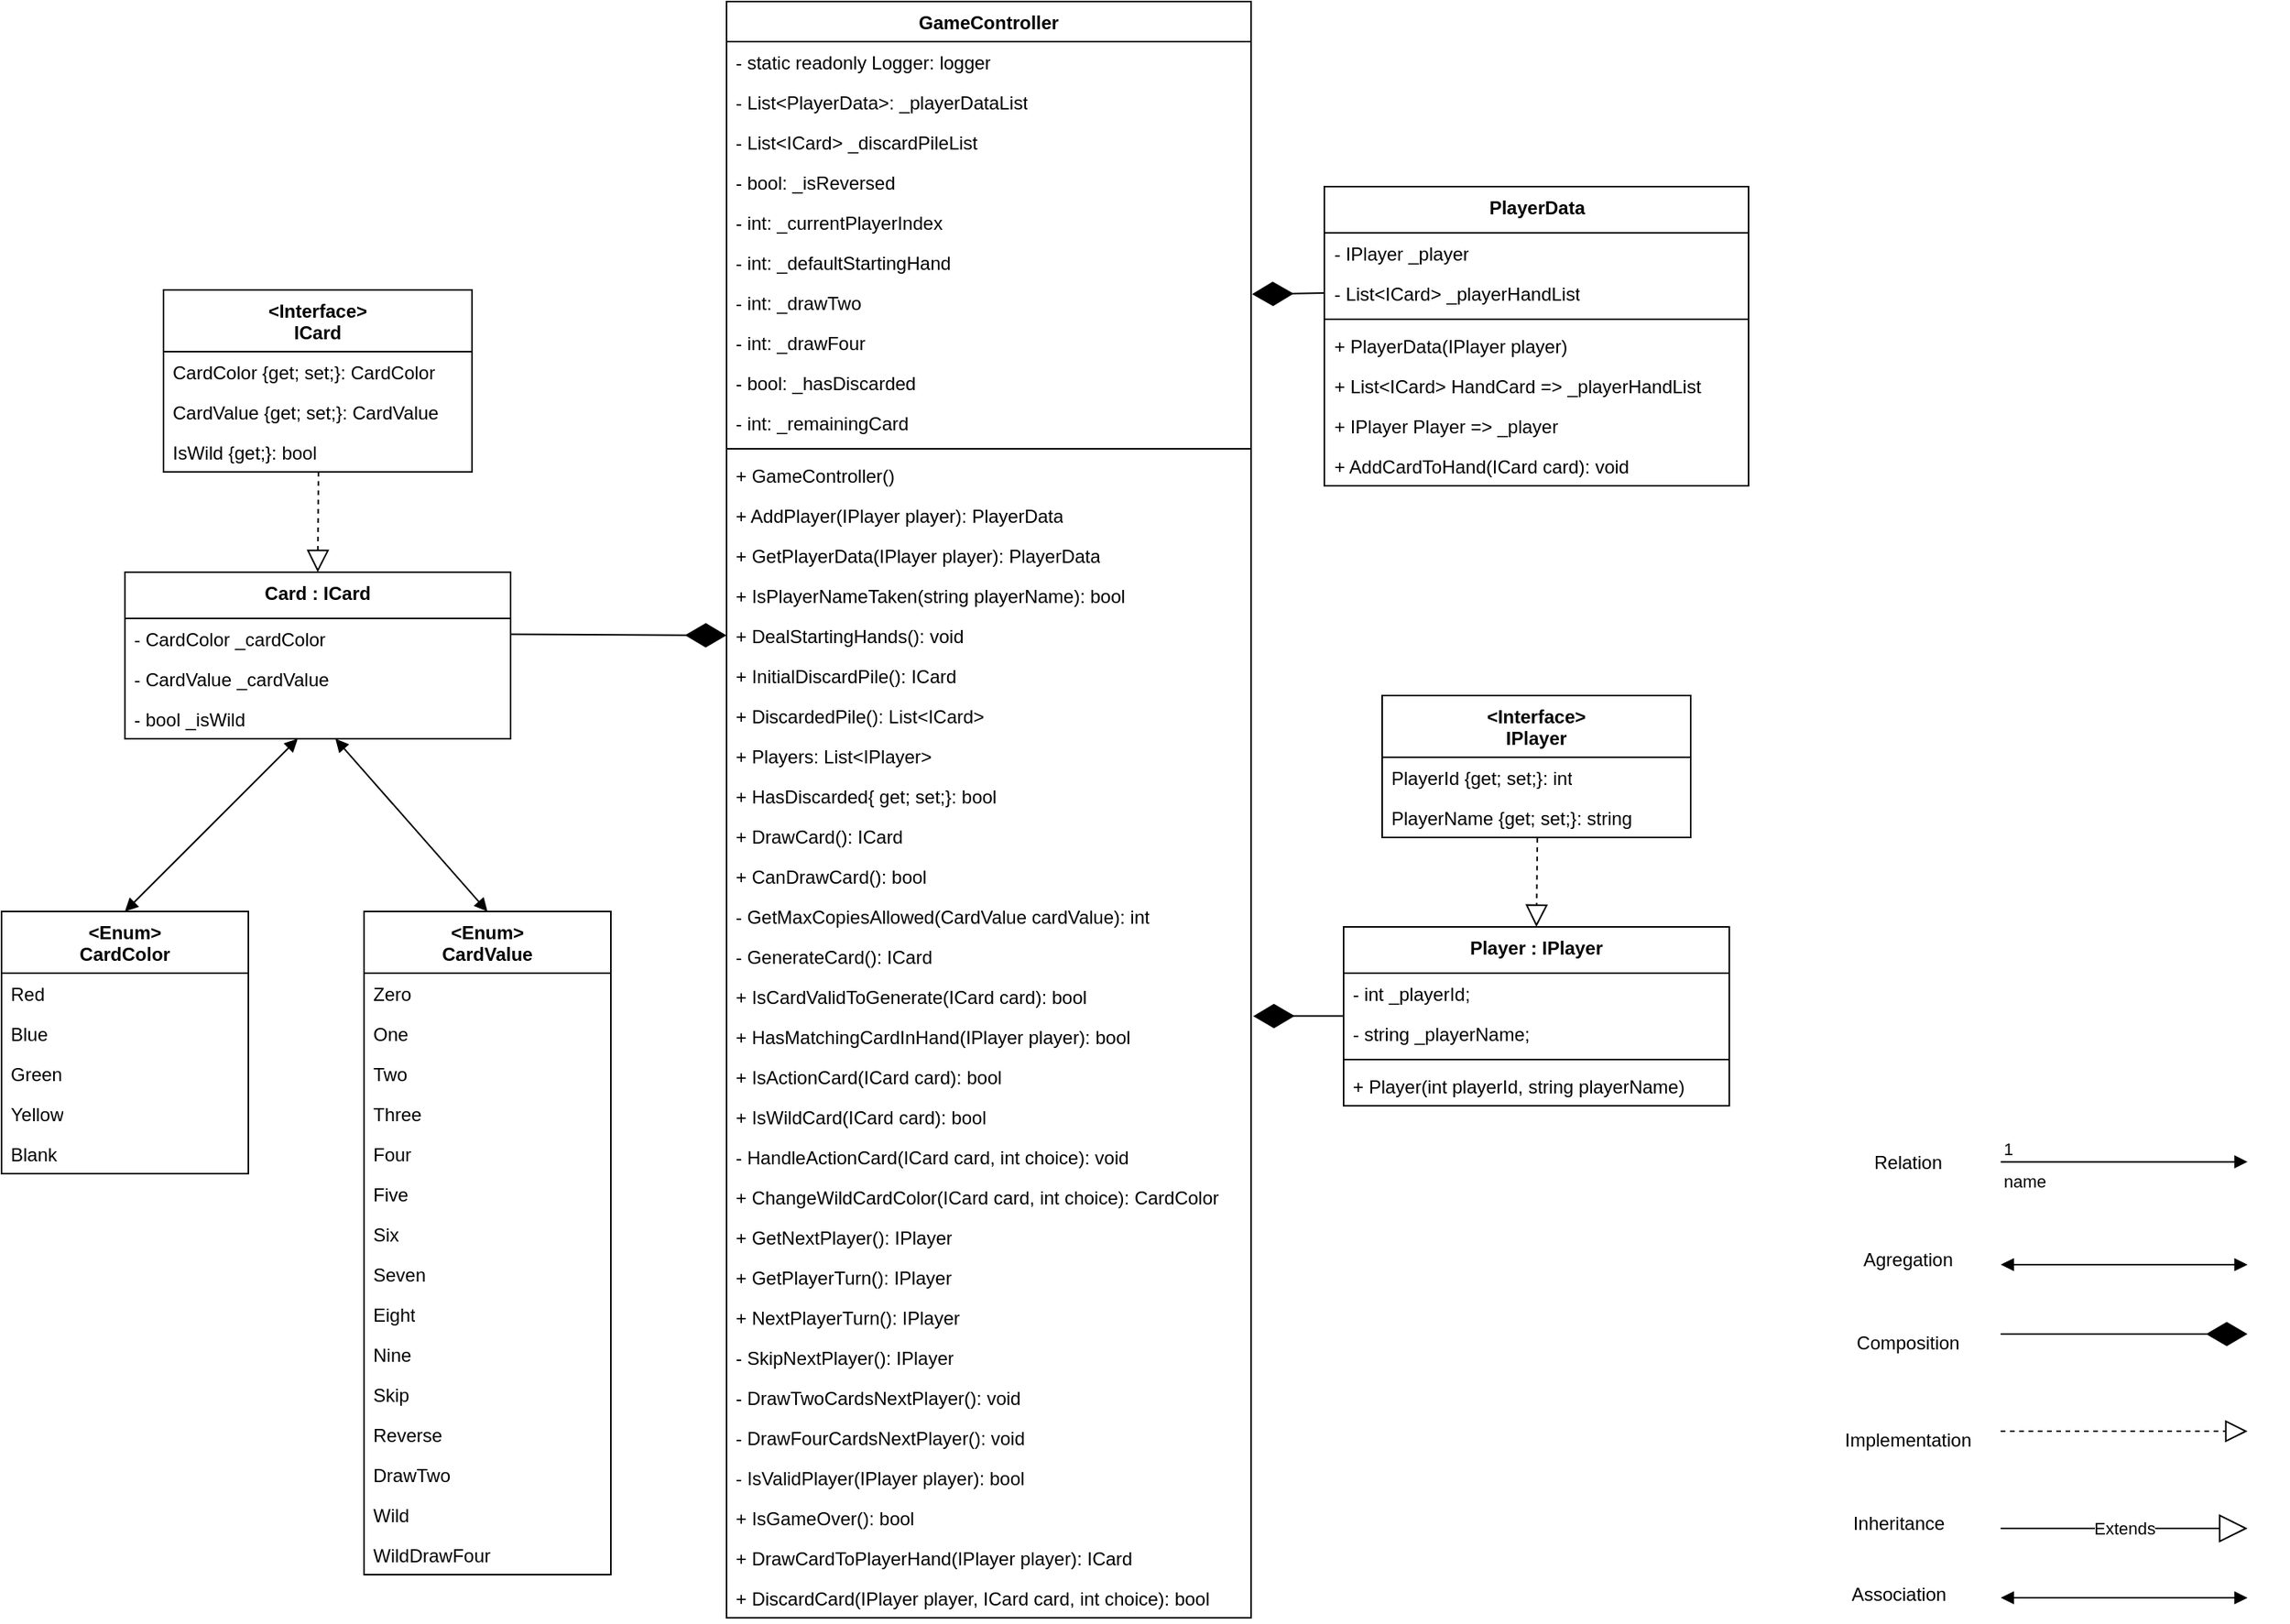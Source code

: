 <mxfile version="21.7.4" type="github">
  <diagram name="Page-1" id="U7vOPaIjwy40_dqQ5CMy">
    <mxGraphModel dx="1877" dy="922" grid="1" gridSize="10" guides="1" tooltips="1" connect="1" arrows="1" fold="1" page="1" pageScale="1" pageWidth="1654" pageHeight="1169" math="0" shadow="0">
      <root>
        <mxCell id="0" />
        <mxCell id="1" parent="0" />
        <mxCell id="xBmWTqr-cavenFjL_Q4E-1" value="GameController" style="swimlane;fontStyle=1;align=center;verticalAlign=top;childLayout=stackLayout;horizontal=1;startSize=26;horizontalStack=0;resizeParent=1;resizeParentMax=0;resizeLast=0;collapsible=1;marginBottom=0;whiteSpace=wrap;html=1;" parent="1" vertex="1">
          <mxGeometry x="490" y="30" width="340" height="1048" as="geometry" />
        </mxCell>
        <mxCell id="xBmWTqr-cavenFjL_Q4E-2" value="- static readonly Logger: logger" style="text;strokeColor=none;fillColor=none;align=left;verticalAlign=top;spacingLeft=4;spacingRight=4;overflow=hidden;rotatable=0;points=[[0,0.5],[1,0.5]];portConstraint=eastwest;whiteSpace=wrap;html=1;" parent="xBmWTqr-cavenFjL_Q4E-1" vertex="1">
          <mxGeometry y="26" width="340" height="26" as="geometry" />
        </mxCell>
        <mxCell id="xBmWTqr-cavenFjL_Q4E-36" value="-&amp;nbsp;List&amp;lt;PlayerData&amp;gt;: _playerDataList" style="text;strokeColor=none;fillColor=none;align=left;verticalAlign=top;spacingLeft=4;spacingRight=4;overflow=hidden;rotatable=0;points=[[0,0.5],[1,0.5]];portConstraint=eastwest;whiteSpace=wrap;html=1;" parent="xBmWTqr-cavenFjL_Q4E-1" vertex="1">
          <mxGeometry y="52" width="340" height="26" as="geometry" />
        </mxCell>
        <mxCell id="xBmWTqr-cavenFjL_Q4E-34" value="-&amp;nbsp;List&amp;lt;ICard&amp;gt; _discardPileList" style="text;strokeColor=none;fillColor=none;align=left;verticalAlign=top;spacingLeft=4;spacingRight=4;overflow=hidden;rotatable=0;points=[[0,0.5],[1,0.5]];portConstraint=eastwest;whiteSpace=wrap;html=1;" parent="xBmWTqr-cavenFjL_Q4E-1" vertex="1">
          <mxGeometry y="78" width="340" height="26" as="geometry" />
        </mxCell>
        <mxCell id="xBmWTqr-cavenFjL_Q4E-37" value="-&amp;nbsp;bool: _isReversed" style="text;strokeColor=none;fillColor=none;align=left;verticalAlign=top;spacingLeft=4;spacingRight=4;overflow=hidden;rotatable=0;points=[[0,0.5],[1,0.5]];portConstraint=eastwest;whiteSpace=wrap;html=1;" parent="xBmWTqr-cavenFjL_Q4E-1" vertex="1">
          <mxGeometry y="104" width="340" height="26" as="geometry" />
        </mxCell>
        <mxCell id="xBmWTqr-cavenFjL_Q4E-39" value="-&amp;nbsp;int: _currentPlayerIndex" style="text;strokeColor=none;fillColor=none;align=left;verticalAlign=top;spacingLeft=4;spacingRight=4;overflow=hidden;rotatable=0;points=[[0,0.5],[1,0.5]];portConstraint=eastwest;whiteSpace=wrap;html=1;" parent="xBmWTqr-cavenFjL_Q4E-1" vertex="1">
          <mxGeometry y="130" width="340" height="26" as="geometry" />
        </mxCell>
        <mxCell id="xBmWTqr-cavenFjL_Q4E-40" value="-&amp;nbsp;int: _defaultStartingHand" style="text;strokeColor=none;fillColor=none;align=left;verticalAlign=top;spacingLeft=4;spacingRight=4;overflow=hidden;rotatable=0;points=[[0,0.5],[1,0.5]];portConstraint=eastwest;whiteSpace=wrap;html=1;" parent="xBmWTqr-cavenFjL_Q4E-1" vertex="1">
          <mxGeometry y="156" width="340" height="26" as="geometry" />
        </mxCell>
        <mxCell id="xBmWTqr-cavenFjL_Q4E-43" value="-&amp;nbsp;int: _drawTwo" style="text;strokeColor=none;fillColor=none;align=left;verticalAlign=top;spacingLeft=4;spacingRight=4;overflow=hidden;rotatable=0;points=[[0,0.5],[1,0.5]];portConstraint=eastwest;whiteSpace=wrap;html=1;" parent="xBmWTqr-cavenFjL_Q4E-1" vertex="1">
          <mxGeometry y="182" width="340" height="26" as="geometry" />
        </mxCell>
        <mxCell id="xBmWTqr-cavenFjL_Q4E-42" value="-&amp;nbsp;int: _drawFour" style="text;strokeColor=none;fillColor=none;align=left;verticalAlign=top;spacingLeft=4;spacingRight=4;overflow=hidden;rotatable=0;points=[[0,0.5],[1,0.5]];portConstraint=eastwest;whiteSpace=wrap;html=1;" parent="xBmWTqr-cavenFjL_Q4E-1" vertex="1">
          <mxGeometry y="208" width="340" height="26" as="geometry" />
        </mxCell>
        <mxCell id="xBmWTqr-cavenFjL_Q4E-41" value="-&amp;nbsp;bool: _hasDiscarded" style="text;strokeColor=none;fillColor=none;align=left;verticalAlign=top;spacingLeft=4;spacingRight=4;overflow=hidden;rotatable=0;points=[[0,0.5],[1,0.5]];portConstraint=eastwest;whiteSpace=wrap;html=1;" parent="xBmWTqr-cavenFjL_Q4E-1" vertex="1">
          <mxGeometry y="234" width="340" height="26" as="geometry" />
        </mxCell>
        <mxCell id="xBmWTqr-cavenFjL_Q4E-38" value="-&amp;nbsp;int: _remainingCard" style="text;strokeColor=none;fillColor=none;align=left;verticalAlign=top;spacingLeft=4;spacingRight=4;overflow=hidden;rotatable=0;points=[[0,0.5],[1,0.5]];portConstraint=eastwest;whiteSpace=wrap;html=1;" parent="xBmWTqr-cavenFjL_Q4E-1" vertex="1">
          <mxGeometry y="260" width="340" height="26" as="geometry" />
        </mxCell>
        <mxCell id="xBmWTqr-cavenFjL_Q4E-3" value="" style="line;strokeWidth=1;fillColor=none;align=left;verticalAlign=middle;spacingTop=-1;spacingLeft=3;spacingRight=3;rotatable=0;labelPosition=right;points=[];portConstraint=eastwest;strokeColor=inherit;" parent="xBmWTqr-cavenFjL_Q4E-1" vertex="1">
          <mxGeometry y="286" width="340" height="8" as="geometry" />
        </mxCell>
        <mxCell id="xBmWTqr-cavenFjL_Q4E-4" value="+&amp;nbsp;GameController()" style="text;strokeColor=none;fillColor=none;align=left;verticalAlign=top;spacingLeft=4;spacingRight=4;overflow=hidden;rotatable=0;points=[[0,0.5],[1,0.5]];portConstraint=eastwest;whiteSpace=wrap;html=1;" parent="xBmWTqr-cavenFjL_Q4E-1" vertex="1">
          <mxGeometry y="294" width="340" height="26" as="geometry" />
        </mxCell>
        <mxCell id="xBmWTqr-cavenFjL_Q4E-5" value="+ AddPlayer(IPlayer player): PlayerData" style="text;strokeColor=none;fillColor=none;align=left;verticalAlign=top;spacingLeft=4;spacingRight=4;overflow=hidden;rotatable=0;points=[[0,0.5],[1,0.5]];portConstraint=eastwest;whiteSpace=wrap;html=1;" parent="xBmWTqr-cavenFjL_Q4E-1" vertex="1">
          <mxGeometry y="320" width="340" height="26" as="geometry" />
        </mxCell>
        <mxCell id="xBmWTqr-cavenFjL_Q4E-7" value="+ GetPlayerData(IPlayer player): PlayerData" style="text;strokeColor=none;fillColor=none;align=left;verticalAlign=top;spacingLeft=4;spacingRight=4;overflow=hidden;rotatable=0;points=[[0,0.5],[1,0.5]];portConstraint=eastwest;whiteSpace=wrap;html=1;" parent="xBmWTqr-cavenFjL_Q4E-1" vertex="1">
          <mxGeometry y="346" width="340" height="26" as="geometry" />
        </mxCell>
        <mxCell id="xBmWTqr-cavenFjL_Q4E-6" value="+ IsPlayerNameTaken(string playerName): bool" style="text;strokeColor=none;fillColor=none;align=left;verticalAlign=top;spacingLeft=4;spacingRight=4;overflow=hidden;rotatable=0;points=[[0,0.5],[1,0.5]];portConstraint=eastwest;whiteSpace=wrap;html=1;" parent="xBmWTqr-cavenFjL_Q4E-1" vertex="1">
          <mxGeometry y="372" width="340" height="26" as="geometry" />
        </mxCell>
        <mxCell id="xBmWTqr-cavenFjL_Q4E-9" value="+ DealStartingHands(): void" style="text;strokeColor=none;fillColor=none;align=left;verticalAlign=top;spacingLeft=4;spacingRight=4;overflow=hidden;rotatable=0;points=[[0,0.5],[1,0.5]];portConstraint=eastwest;whiteSpace=wrap;html=1;" parent="xBmWTqr-cavenFjL_Q4E-1" vertex="1">
          <mxGeometry y="398" width="340" height="26" as="geometry" />
        </mxCell>
        <mxCell id="xBmWTqr-cavenFjL_Q4E-8" value="+ InitialDiscardPile(): ICard" style="text;strokeColor=none;fillColor=none;align=left;verticalAlign=top;spacingLeft=4;spacingRight=4;overflow=hidden;rotatable=0;points=[[0,0.5],[1,0.5]];portConstraint=eastwest;whiteSpace=wrap;html=1;" parent="xBmWTqr-cavenFjL_Q4E-1" vertex="1">
          <mxGeometry y="424" width="340" height="26" as="geometry" />
        </mxCell>
        <mxCell id="xBmWTqr-cavenFjL_Q4E-10" value="+ DiscardedPile(): List&amp;lt;ICard&amp;gt;" style="text;strokeColor=none;fillColor=none;align=left;verticalAlign=top;spacingLeft=4;spacingRight=4;overflow=hidden;rotatable=0;points=[[0,0.5],[1,0.5]];portConstraint=eastwest;whiteSpace=wrap;html=1;" parent="xBmWTqr-cavenFjL_Q4E-1" vertex="1">
          <mxGeometry y="450" width="340" height="26" as="geometry" />
        </mxCell>
        <mxCell id="xBmWTqr-cavenFjL_Q4E-11" value="+ Players: List&amp;lt;IPlayer&amp;gt;" style="text;strokeColor=none;fillColor=none;align=left;verticalAlign=top;spacingLeft=4;spacingRight=4;overflow=hidden;rotatable=0;points=[[0,0.5],[1,0.5]];portConstraint=eastwest;whiteSpace=wrap;html=1;" parent="xBmWTqr-cavenFjL_Q4E-1" vertex="1">
          <mxGeometry y="476" width="340" height="26" as="geometry" />
        </mxCell>
        <mxCell id="xBmWTqr-cavenFjL_Q4E-13" value="+ HasDiscarded{ get; set;}: bool" style="text;strokeColor=none;fillColor=none;align=left;verticalAlign=top;spacingLeft=4;spacingRight=4;overflow=hidden;rotatable=0;points=[[0,0.5],[1,0.5]];portConstraint=eastwest;whiteSpace=wrap;html=1;" parent="xBmWTqr-cavenFjL_Q4E-1" vertex="1">
          <mxGeometry y="502" width="340" height="26" as="geometry" />
        </mxCell>
        <mxCell id="xBmWTqr-cavenFjL_Q4E-12" value="+ DrawCard(): ICard" style="text;strokeColor=none;fillColor=none;align=left;verticalAlign=top;spacingLeft=4;spacingRight=4;overflow=hidden;rotatable=0;points=[[0,0.5],[1,0.5]];portConstraint=eastwest;whiteSpace=wrap;html=1;" parent="xBmWTqr-cavenFjL_Q4E-1" vertex="1">
          <mxGeometry y="528" width="340" height="26" as="geometry" />
        </mxCell>
        <mxCell id="xBmWTqr-cavenFjL_Q4E-14" value="+ CanDrawCard(): bool" style="text;strokeColor=none;fillColor=none;align=left;verticalAlign=top;spacingLeft=4;spacingRight=4;overflow=hidden;rotatable=0;points=[[0,0.5],[1,0.5]];portConstraint=eastwest;whiteSpace=wrap;html=1;" parent="xBmWTqr-cavenFjL_Q4E-1" vertex="1">
          <mxGeometry y="554" width="340" height="26" as="geometry" />
        </mxCell>
        <mxCell id="xBmWTqr-cavenFjL_Q4E-16" value="- GetMaxCopiesAllowed(CardValue cardValue): int" style="text;strokeColor=none;fillColor=none;align=left;verticalAlign=top;spacingLeft=4;spacingRight=4;overflow=hidden;rotatable=0;points=[[0,0.5],[1,0.5]];portConstraint=eastwest;whiteSpace=wrap;html=1;" parent="xBmWTqr-cavenFjL_Q4E-1" vertex="1">
          <mxGeometry y="580" width="340" height="26" as="geometry" />
        </mxCell>
        <mxCell id="xBmWTqr-cavenFjL_Q4E-18" value="- GenerateCard(): ICard" style="text;strokeColor=none;fillColor=none;align=left;verticalAlign=top;spacingLeft=4;spacingRight=4;overflow=hidden;rotatable=0;points=[[0,0.5],[1,0.5]];portConstraint=eastwest;whiteSpace=wrap;html=1;" parent="xBmWTqr-cavenFjL_Q4E-1" vertex="1">
          <mxGeometry y="606" width="340" height="26" as="geometry" />
        </mxCell>
        <mxCell id="xBmWTqr-cavenFjL_Q4E-17" value="+ IsCardValidToGenerate(ICard card): bool" style="text;strokeColor=none;fillColor=none;align=left;verticalAlign=top;spacingLeft=4;spacingRight=4;overflow=hidden;rotatable=0;points=[[0,0.5],[1,0.5]];portConstraint=eastwest;whiteSpace=wrap;html=1;" parent="xBmWTqr-cavenFjL_Q4E-1" vertex="1">
          <mxGeometry y="632" width="340" height="26" as="geometry" />
        </mxCell>
        <mxCell id="xBmWTqr-cavenFjL_Q4E-19" value="+ HasMatchingCardInHand(IPlayer player): bool" style="text;strokeColor=none;fillColor=none;align=left;verticalAlign=top;spacingLeft=4;spacingRight=4;overflow=hidden;rotatable=0;points=[[0,0.5],[1,0.5]];portConstraint=eastwest;whiteSpace=wrap;html=1;" parent="xBmWTqr-cavenFjL_Q4E-1" vertex="1">
          <mxGeometry y="658" width="340" height="26" as="geometry" />
        </mxCell>
        <mxCell id="xBmWTqr-cavenFjL_Q4E-20" value="+ IsActionCard(ICard card): bool" style="text;strokeColor=none;fillColor=none;align=left;verticalAlign=top;spacingLeft=4;spacingRight=4;overflow=hidden;rotatable=0;points=[[0,0.5],[1,0.5]];portConstraint=eastwest;whiteSpace=wrap;html=1;" parent="xBmWTqr-cavenFjL_Q4E-1" vertex="1">
          <mxGeometry y="684" width="340" height="26" as="geometry" />
        </mxCell>
        <mxCell id="xBmWTqr-cavenFjL_Q4E-21" value="+ IsWildCard(ICard card): bool" style="text;strokeColor=none;fillColor=none;align=left;verticalAlign=top;spacingLeft=4;spacingRight=4;overflow=hidden;rotatable=0;points=[[0,0.5],[1,0.5]];portConstraint=eastwest;whiteSpace=wrap;html=1;" parent="xBmWTqr-cavenFjL_Q4E-1" vertex="1">
          <mxGeometry y="710" width="340" height="26" as="geometry" />
        </mxCell>
        <mxCell id="xBmWTqr-cavenFjL_Q4E-22" value="- HandleActionCard(ICard card, int choice): void" style="text;strokeColor=none;fillColor=none;align=left;verticalAlign=top;spacingLeft=4;spacingRight=4;overflow=hidden;rotatable=0;points=[[0,0.5],[1,0.5]];portConstraint=eastwest;whiteSpace=wrap;html=1;" parent="xBmWTqr-cavenFjL_Q4E-1" vertex="1">
          <mxGeometry y="736" width="340" height="26" as="geometry" />
        </mxCell>
        <mxCell id="xBmWTqr-cavenFjL_Q4E-24" value="+ ChangeWildCardColor(ICard card, int choice): CardColor" style="text;strokeColor=none;fillColor=none;align=left;verticalAlign=top;spacingLeft=4;spacingRight=4;overflow=hidden;rotatable=0;points=[[0,0.5],[1,0.5]];portConstraint=eastwest;whiteSpace=wrap;html=1;" parent="xBmWTqr-cavenFjL_Q4E-1" vertex="1">
          <mxGeometry y="762" width="340" height="26" as="geometry" />
        </mxCell>
        <mxCell id="xBmWTqr-cavenFjL_Q4E-25" value="+ GetNextPlayer(): IPlayer" style="text;strokeColor=none;fillColor=none;align=left;verticalAlign=top;spacingLeft=4;spacingRight=4;overflow=hidden;rotatable=0;points=[[0,0.5],[1,0.5]];portConstraint=eastwest;whiteSpace=wrap;html=1;" parent="xBmWTqr-cavenFjL_Q4E-1" vertex="1">
          <mxGeometry y="788" width="340" height="26" as="geometry" />
        </mxCell>
        <mxCell id="xBmWTqr-cavenFjL_Q4E-23" value="+ GetPlayerTurn(): IPlayer" style="text;strokeColor=none;fillColor=none;align=left;verticalAlign=top;spacingLeft=4;spacingRight=4;overflow=hidden;rotatable=0;points=[[0,0.5],[1,0.5]];portConstraint=eastwest;whiteSpace=wrap;html=1;" parent="xBmWTqr-cavenFjL_Q4E-1" vertex="1">
          <mxGeometry y="814" width="340" height="26" as="geometry" />
        </mxCell>
        <mxCell id="xBmWTqr-cavenFjL_Q4E-26" value="+ NextPlayerTurn(): IPlayer" style="text;strokeColor=none;fillColor=none;align=left;verticalAlign=top;spacingLeft=4;spacingRight=4;overflow=hidden;rotatable=0;points=[[0,0.5],[1,0.5]];portConstraint=eastwest;whiteSpace=wrap;html=1;" parent="xBmWTqr-cavenFjL_Q4E-1" vertex="1">
          <mxGeometry y="840" width="340" height="26" as="geometry" />
        </mxCell>
        <mxCell id="xBmWTqr-cavenFjL_Q4E-27" value="- SkipNextPlayer(): IPlayer" style="text;strokeColor=none;fillColor=none;align=left;verticalAlign=top;spacingLeft=4;spacingRight=4;overflow=hidden;rotatable=0;points=[[0,0.5],[1,0.5]];portConstraint=eastwest;whiteSpace=wrap;html=1;" parent="xBmWTqr-cavenFjL_Q4E-1" vertex="1">
          <mxGeometry y="866" width="340" height="26" as="geometry" />
        </mxCell>
        <mxCell id="xBmWTqr-cavenFjL_Q4E-28" value="-&amp;nbsp;DrawTwoCardsNextPlayer(): void" style="text;strokeColor=none;fillColor=none;align=left;verticalAlign=top;spacingLeft=4;spacingRight=4;overflow=hidden;rotatable=0;points=[[0,0.5],[1,0.5]];portConstraint=eastwest;whiteSpace=wrap;html=1;" parent="xBmWTqr-cavenFjL_Q4E-1" vertex="1">
          <mxGeometry y="892" width="340" height="26" as="geometry" />
        </mxCell>
        <mxCell id="xBmWTqr-cavenFjL_Q4E-29" value="-&amp;nbsp;DrawFourCardsNextPlayer(): void" style="text;strokeColor=none;fillColor=none;align=left;verticalAlign=top;spacingLeft=4;spacingRight=4;overflow=hidden;rotatable=0;points=[[0,0.5],[1,0.5]];portConstraint=eastwest;whiteSpace=wrap;html=1;" parent="xBmWTqr-cavenFjL_Q4E-1" vertex="1">
          <mxGeometry y="918" width="340" height="26" as="geometry" />
        </mxCell>
        <mxCell id="xBmWTqr-cavenFjL_Q4E-31" value="-&amp;nbsp;IsValidPlayer(IPlayer player): bool" style="text;strokeColor=none;fillColor=none;align=left;verticalAlign=top;spacingLeft=4;spacingRight=4;overflow=hidden;rotatable=0;points=[[0,0.5],[1,0.5]];portConstraint=eastwest;whiteSpace=wrap;html=1;" parent="xBmWTqr-cavenFjL_Q4E-1" vertex="1">
          <mxGeometry y="944" width="340" height="26" as="geometry" />
        </mxCell>
        <mxCell id="xBmWTqr-cavenFjL_Q4E-32" value="+&amp;nbsp;IsGameOver(): bool" style="text;strokeColor=none;fillColor=none;align=left;verticalAlign=top;spacingLeft=4;spacingRight=4;overflow=hidden;rotatable=0;points=[[0,0.5],[1,0.5]];portConstraint=eastwest;whiteSpace=wrap;html=1;" parent="xBmWTqr-cavenFjL_Q4E-1" vertex="1">
          <mxGeometry y="970" width="340" height="26" as="geometry" />
        </mxCell>
        <mxCell id="xBmWTqr-cavenFjL_Q4E-33" value="+&amp;nbsp;DrawCardToPlayerHand(IPlayer player): ICard" style="text;strokeColor=none;fillColor=none;align=left;verticalAlign=top;spacingLeft=4;spacingRight=4;overflow=hidden;rotatable=0;points=[[0,0.5],[1,0.5]];portConstraint=eastwest;whiteSpace=wrap;html=1;" parent="xBmWTqr-cavenFjL_Q4E-1" vertex="1">
          <mxGeometry y="996" width="340" height="26" as="geometry" />
        </mxCell>
        <mxCell id="xBmWTqr-cavenFjL_Q4E-30" value="+&amp;nbsp;DiscardCard(IPlayer player, ICard card, int choice): bool" style="text;strokeColor=none;fillColor=none;align=left;verticalAlign=top;spacingLeft=4;spacingRight=4;overflow=hidden;rotatable=0;points=[[0,0.5],[1,0.5]];portConstraint=eastwest;whiteSpace=wrap;html=1;" parent="xBmWTqr-cavenFjL_Q4E-1" vertex="1">
          <mxGeometry y="1022" width="340" height="26" as="geometry" />
        </mxCell>
        <mxCell id="xBmWTqr-cavenFjL_Q4E-44" value="&amp;lt;Enum&amp;gt;&lt;br&gt;CardColor" style="swimlane;fontStyle=1;align=center;verticalAlign=top;childLayout=stackLayout;horizontal=1;startSize=40;horizontalStack=0;resizeParent=1;resizeParentMax=0;resizeLast=0;collapsible=1;marginBottom=0;whiteSpace=wrap;html=1;" parent="1" vertex="1">
          <mxGeometry x="20" y="620" width="160" height="170" as="geometry" />
        </mxCell>
        <mxCell id="xBmWTqr-cavenFjL_Q4E-45" value="Red" style="text;strokeColor=none;fillColor=none;align=left;verticalAlign=top;spacingLeft=4;spacingRight=4;overflow=hidden;rotatable=0;points=[[0,0.5],[1,0.5]];portConstraint=eastwest;whiteSpace=wrap;html=1;" parent="xBmWTqr-cavenFjL_Q4E-44" vertex="1">
          <mxGeometry y="40" width="160" height="26" as="geometry" />
        </mxCell>
        <mxCell id="xBmWTqr-cavenFjL_Q4E-52" value="Blue" style="text;strokeColor=none;fillColor=none;align=left;verticalAlign=top;spacingLeft=4;spacingRight=4;overflow=hidden;rotatable=0;points=[[0,0.5],[1,0.5]];portConstraint=eastwest;whiteSpace=wrap;html=1;" parent="xBmWTqr-cavenFjL_Q4E-44" vertex="1">
          <mxGeometry y="66" width="160" height="26" as="geometry" />
        </mxCell>
        <mxCell id="xBmWTqr-cavenFjL_Q4E-47" value="Green" style="text;strokeColor=none;fillColor=none;align=left;verticalAlign=top;spacingLeft=4;spacingRight=4;overflow=hidden;rotatable=0;points=[[0,0.5],[1,0.5]];portConstraint=eastwest;whiteSpace=wrap;html=1;" parent="xBmWTqr-cavenFjL_Q4E-44" vertex="1">
          <mxGeometry y="92" width="160" height="26" as="geometry" />
        </mxCell>
        <mxCell id="xBmWTqr-cavenFjL_Q4E-53" value="Yellow" style="text;strokeColor=none;fillColor=none;align=left;verticalAlign=top;spacingLeft=4;spacingRight=4;overflow=hidden;rotatable=0;points=[[0,0.5],[1,0.5]];portConstraint=eastwest;whiteSpace=wrap;html=1;" parent="xBmWTqr-cavenFjL_Q4E-44" vertex="1">
          <mxGeometry y="118" width="160" height="26" as="geometry" />
        </mxCell>
        <mxCell id="xBmWTqr-cavenFjL_Q4E-54" value="Blank" style="text;strokeColor=none;fillColor=none;align=left;verticalAlign=top;spacingLeft=4;spacingRight=4;overflow=hidden;rotatable=0;points=[[0,0.5],[1,0.5]];portConstraint=eastwest;whiteSpace=wrap;html=1;" parent="xBmWTqr-cavenFjL_Q4E-44" vertex="1">
          <mxGeometry y="144" width="160" height="26" as="geometry" />
        </mxCell>
        <mxCell id="xBmWTqr-cavenFjL_Q4E-48" value="&amp;lt;Enum&amp;gt;&lt;br&gt;CardValue" style="swimlane;fontStyle=1;align=center;verticalAlign=top;childLayout=stackLayout;horizontal=1;startSize=40;horizontalStack=0;resizeParent=1;resizeParentMax=0;resizeLast=0;collapsible=1;marginBottom=0;whiteSpace=wrap;html=1;" parent="1" vertex="1">
          <mxGeometry x="255" y="620" width="160" height="430" as="geometry" />
        </mxCell>
        <mxCell id="xBmWTqr-cavenFjL_Q4E-49" value="Zero" style="text;strokeColor=none;fillColor=none;align=left;verticalAlign=top;spacingLeft=4;spacingRight=4;overflow=hidden;rotatable=0;points=[[0,0.5],[1,0.5]];portConstraint=eastwest;whiteSpace=wrap;html=1;" parent="xBmWTqr-cavenFjL_Q4E-48" vertex="1">
          <mxGeometry y="40" width="160" height="26" as="geometry" />
        </mxCell>
        <mxCell id="xBmWTqr-cavenFjL_Q4E-51" value="One" style="text;strokeColor=none;fillColor=none;align=left;verticalAlign=top;spacingLeft=4;spacingRight=4;overflow=hidden;rotatable=0;points=[[0,0.5],[1,0.5]];portConstraint=eastwest;whiteSpace=wrap;html=1;" parent="xBmWTqr-cavenFjL_Q4E-48" vertex="1">
          <mxGeometry y="66" width="160" height="26" as="geometry" />
        </mxCell>
        <mxCell id="xBmWTqr-cavenFjL_Q4E-56" value="Two" style="text;strokeColor=none;fillColor=none;align=left;verticalAlign=top;spacingLeft=4;spacingRight=4;overflow=hidden;rotatable=0;points=[[0,0.5],[1,0.5]];portConstraint=eastwest;whiteSpace=wrap;html=1;" parent="xBmWTqr-cavenFjL_Q4E-48" vertex="1">
          <mxGeometry y="92" width="160" height="26" as="geometry" />
        </mxCell>
        <mxCell id="xBmWTqr-cavenFjL_Q4E-55" value="Three" style="text;strokeColor=none;fillColor=none;align=left;verticalAlign=top;spacingLeft=4;spacingRight=4;overflow=hidden;rotatable=0;points=[[0,0.5],[1,0.5]];portConstraint=eastwest;whiteSpace=wrap;html=1;" parent="xBmWTqr-cavenFjL_Q4E-48" vertex="1">
          <mxGeometry y="118" width="160" height="26" as="geometry" />
        </mxCell>
        <mxCell id="xBmWTqr-cavenFjL_Q4E-58" value="Four" style="text;strokeColor=none;fillColor=none;align=left;verticalAlign=top;spacingLeft=4;spacingRight=4;overflow=hidden;rotatable=0;points=[[0,0.5],[1,0.5]];portConstraint=eastwest;whiteSpace=wrap;html=1;" parent="xBmWTqr-cavenFjL_Q4E-48" vertex="1">
          <mxGeometry y="144" width="160" height="26" as="geometry" />
        </mxCell>
        <mxCell id="xBmWTqr-cavenFjL_Q4E-61" value="Five" style="text;strokeColor=none;fillColor=none;align=left;verticalAlign=top;spacingLeft=4;spacingRight=4;overflow=hidden;rotatable=0;points=[[0,0.5],[1,0.5]];portConstraint=eastwest;whiteSpace=wrap;html=1;" parent="xBmWTqr-cavenFjL_Q4E-48" vertex="1">
          <mxGeometry y="170" width="160" height="26" as="geometry" />
        </mxCell>
        <mxCell id="xBmWTqr-cavenFjL_Q4E-64" value="Six" style="text;strokeColor=none;fillColor=none;align=left;verticalAlign=top;spacingLeft=4;spacingRight=4;overflow=hidden;rotatable=0;points=[[0,0.5],[1,0.5]];portConstraint=eastwest;whiteSpace=wrap;html=1;" parent="xBmWTqr-cavenFjL_Q4E-48" vertex="1">
          <mxGeometry y="196" width="160" height="26" as="geometry" />
        </mxCell>
        <mxCell id="xBmWTqr-cavenFjL_Q4E-68" value="Seven" style="text;strokeColor=none;fillColor=none;align=left;verticalAlign=top;spacingLeft=4;spacingRight=4;overflow=hidden;rotatable=0;points=[[0,0.5],[1,0.5]];portConstraint=eastwest;whiteSpace=wrap;html=1;" parent="xBmWTqr-cavenFjL_Q4E-48" vertex="1">
          <mxGeometry y="222" width="160" height="26" as="geometry" />
        </mxCell>
        <mxCell id="xBmWTqr-cavenFjL_Q4E-67" value="Eight" style="text;strokeColor=none;fillColor=none;align=left;verticalAlign=top;spacingLeft=4;spacingRight=4;overflow=hidden;rotatable=0;points=[[0,0.5],[1,0.5]];portConstraint=eastwest;whiteSpace=wrap;html=1;" parent="xBmWTqr-cavenFjL_Q4E-48" vertex="1">
          <mxGeometry y="248" width="160" height="26" as="geometry" />
        </mxCell>
        <mxCell id="xBmWTqr-cavenFjL_Q4E-66" value="Nine" style="text;strokeColor=none;fillColor=none;align=left;verticalAlign=top;spacingLeft=4;spacingRight=4;overflow=hidden;rotatable=0;points=[[0,0.5],[1,0.5]];portConstraint=eastwest;whiteSpace=wrap;html=1;" parent="xBmWTqr-cavenFjL_Q4E-48" vertex="1">
          <mxGeometry y="274" width="160" height="26" as="geometry" />
        </mxCell>
        <mxCell id="xBmWTqr-cavenFjL_Q4E-65" value="Skip" style="text;strokeColor=none;fillColor=none;align=left;verticalAlign=top;spacingLeft=4;spacingRight=4;overflow=hidden;rotatable=0;points=[[0,0.5],[1,0.5]];portConstraint=eastwest;whiteSpace=wrap;html=1;" parent="xBmWTqr-cavenFjL_Q4E-48" vertex="1">
          <mxGeometry y="300" width="160" height="26" as="geometry" />
        </mxCell>
        <mxCell id="xBmWTqr-cavenFjL_Q4E-63" value="Reverse" style="text;strokeColor=none;fillColor=none;align=left;verticalAlign=top;spacingLeft=4;spacingRight=4;overflow=hidden;rotatable=0;points=[[0,0.5],[1,0.5]];portConstraint=eastwest;whiteSpace=wrap;html=1;" parent="xBmWTqr-cavenFjL_Q4E-48" vertex="1">
          <mxGeometry y="326" width="160" height="26" as="geometry" />
        </mxCell>
        <mxCell id="xBmWTqr-cavenFjL_Q4E-62" value="DrawTwo" style="text;strokeColor=none;fillColor=none;align=left;verticalAlign=top;spacingLeft=4;spacingRight=4;overflow=hidden;rotatable=0;points=[[0,0.5],[1,0.5]];portConstraint=eastwest;whiteSpace=wrap;html=1;" parent="xBmWTqr-cavenFjL_Q4E-48" vertex="1">
          <mxGeometry y="352" width="160" height="26" as="geometry" />
        </mxCell>
        <mxCell id="xBmWTqr-cavenFjL_Q4E-60" value="Wild" style="text;strokeColor=none;fillColor=none;align=left;verticalAlign=top;spacingLeft=4;spacingRight=4;overflow=hidden;rotatable=0;points=[[0,0.5],[1,0.5]];portConstraint=eastwest;whiteSpace=wrap;html=1;" parent="xBmWTqr-cavenFjL_Q4E-48" vertex="1">
          <mxGeometry y="378" width="160" height="26" as="geometry" />
        </mxCell>
        <mxCell id="xBmWTqr-cavenFjL_Q4E-59" value="WildDrawFour" style="text;strokeColor=none;fillColor=none;align=left;verticalAlign=top;spacingLeft=4;spacingRight=4;overflow=hidden;rotatable=0;points=[[0,0.5],[1,0.5]];portConstraint=eastwest;whiteSpace=wrap;html=1;" parent="xBmWTqr-cavenFjL_Q4E-48" vertex="1">
          <mxGeometry y="404" width="160" height="26" as="geometry" />
        </mxCell>
        <mxCell id="hTWeOmTMUOvmhA0Cl0Nj-17" value="&amp;lt;Interface&amp;gt;&lt;br&gt;ICard" style="swimlane;fontStyle=1;align=center;verticalAlign=top;childLayout=stackLayout;horizontal=1;startSize=40;horizontalStack=0;resizeParent=1;resizeParentMax=0;resizeLast=0;collapsible=1;marginBottom=0;whiteSpace=wrap;html=1;" vertex="1" parent="1">
          <mxGeometry x="125" y="217" width="200" height="118" as="geometry" />
        </mxCell>
        <mxCell id="hTWeOmTMUOvmhA0Cl0Nj-18" value="CardColor {get; set;}: CardColor&amp;nbsp;" style="text;strokeColor=none;fillColor=none;align=left;verticalAlign=top;spacingLeft=4;spacingRight=4;overflow=hidden;rotatable=0;points=[[0,0.5],[1,0.5]];portConstraint=eastwest;whiteSpace=wrap;html=1;" vertex="1" parent="hTWeOmTMUOvmhA0Cl0Nj-17">
          <mxGeometry y="40" width="200" height="26" as="geometry" />
        </mxCell>
        <mxCell id="hTWeOmTMUOvmhA0Cl0Nj-19" value="CardValue {get; set;}: CardValue&amp;nbsp;" style="text;strokeColor=none;fillColor=none;align=left;verticalAlign=top;spacingLeft=4;spacingRight=4;overflow=hidden;rotatable=0;points=[[0,0.5],[1,0.5]];portConstraint=eastwest;whiteSpace=wrap;html=1;" vertex="1" parent="hTWeOmTMUOvmhA0Cl0Nj-17">
          <mxGeometry y="66" width="200" height="26" as="geometry" />
        </mxCell>
        <mxCell id="hTWeOmTMUOvmhA0Cl0Nj-20" value="IsWild {get;}: bool" style="text;strokeColor=none;fillColor=none;align=left;verticalAlign=top;spacingLeft=4;spacingRight=4;overflow=hidden;rotatable=0;points=[[0,0.5],[1,0.5]];portConstraint=eastwest;whiteSpace=wrap;html=1;" vertex="1" parent="hTWeOmTMUOvmhA0Cl0Nj-17">
          <mxGeometry y="92" width="200" height="26" as="geometry" />
        </mxCell>
        <mxCell id="hTWeOmTMUOvmhA0Cl0Nj-23" value="&amp;lt;Interface&amp;gt;&lt;br&gt;IPlayer" style="swimlane;fontStyle=1;align=center;verticalAlign=top;childLayout=stackLayout;horizontal=1;startSize=40;horizontalStack=0;resizeParent=1;resizeParentMax=0;resizeLast=0;collapsible=1;marginBottom=0;whiteSpace=wrap;html=1;" vertex="1" parent="1">
          <mxGeometry x="915" y="480" width="200" height="92" as="geometry" />
        </mxCell>
        <mxCell id="hTWeOmTMUOvmhA0Cl0Nj-24" value="PlayerId {get; set;}: int" style="text;strokeColor=none;fillColor=none;align=left;verticalAlign=top;spacingLeft=4;spacingRight=4;overflow=hidden;rotatable=0;points=[[0,0.5],[1,0.5]];portConstraint=eastwest;whiteSpace=wrap;html=1;" vertex="1" parent="hTWeOmTMUOvmhA0Cl0Nj-23">
          <mxGeometry y="40" width="200" height="26" as="geometry" />
        </mxCell>
        <mxCell id="hTWeOmTMUOvmhA0Cl0Nj-25" value="PlayerName {get; set;}: string" style="text;strokeColor=none;fillColor=none;align=left;verticalAlign=top;spacingLeft=4;spacingRight=4;overflow=hidden;rotatable=0;points=[[0,0.5],[1,0.5]];portConstraint=eastwest;whiteSpace=wrap;html=1;" vertex="1" parent="hTWeOmTMUOvmhA0Cl0Nj-23">
          <mxGeometry y="66" width="200" height="26" as="geometry" />
        </mxCell>
        <mxCell id="hTWeOmTMUOvmhA0Cl0Nj-27" value="Player : IPlayer" style="swimlane;fontStyle=1;align=center;verticalAlign=top;childLayout=stackLayout;horizontal=1;startSize=30;horizontalStack=0;resizeParent=1;resizeParentMax=0;resizeLast=0;collapsible=1;marginBottom=0;whiteSpace=wrap;html=1;" vertex="1" parent="1">
          <mxGeometry x="890" y="630" width="250" height="116" as="geometry" />
        </mxCell>
        <mxCell id="hTWeOmTMUOvmhA0Cl0Nj-28" value="- int _playerId;" style="text;strokeColor=none;fillColor=none;align=left;verticalAlign=top;spacingLeft=4;spacingRight=4;overflow=hidden;rotatable=0;points=[[0,0.5],[1,0.5]];portConstraint=eastwest;whiteSpace=wrap;html=1;" vertex="1" parent="hTWeOmTMUOvmhA0Cl0Nj-27">
          <mxGeometry y="30" width="250" height="26" as="geometry" />
        </mxCell>
        <mxCell id="hTWeOmTMUOvmhA0Cl0Nj-60" value="" style="endArrow=diamondThin;endFill=1;endSize=24;html=1;rounded=0;entryX=1.004;entryY=-0.004;entryDx=0;entryDy=0;entryPerimeter=0;" edge="1" parent="hTWeOmTMUOvmhA0Cl0Nj-27" target="xBmWTqr-cavenFjL_Q4E-19">
          <mxGeometry width="160" relative="1" as="geometry">
            <mxPoint y="57.7" as="sourcePoint" />
            <mxPoint x="160" y="57.7" as="targetPoint" />
          </mxGeometry>
        </mxCell>
        <mxCell id="hTWeOmTMUOvmhA0Cl0Nj-31" value="- string _playerName;" style="text;strokeColor=none;fillColor=none;align=left;verticalAlign=top;spacingLeft=4;spacingRight=4;overflow=hidden;rotatable=0;points=[[0,0.5],[1,0.5]];portConstraint=eastwest;whiteSpace=wrap;html=1;" vertex="1" parent="hTWeOmTMUOvmhA0Cl0Nj-27">
          <mxGeometry y="56" width="250" height="26" as="geometry" />
        </mxCell>
        <mxCell id="hTWeOmTMUOvmhA0Cl0Nj-30" value="" style="line;strokeWidth=1;fillColor=none;align=left;verticalAlign=middle;spacingTop=-1;spacingLeft=3;spacingRight=3;rotatable=0;labelPosition=right;points=[];portConstraint=eastwest;strokeColor=inherit;" vertex="1" parent="hTWeOmTMUOvmhA0Cl0Nj-27">
          <mxGeometry y="82" width="250" height="8" as="geometry" />
        </mxCell>
        <mxCell id="hTWeOmTMUOvmhA0Cl0Nj-29" value="+ Player(int playerId, string playerName)" style="text;strokeColor=none;fillColor=none;align=left;verticalAlign=top;spacingLeft=4;spacingRight=4;overflow=hidden;rotatable=0;points=[[0,0.5],[1,0.5]];portConstraint=eastwest;whiteSpace=wrap;html=1;" vertex="1" parent="hTWeOmTMUOvmhA0Cl0Nj-27">
          <mxGeometry y="90" width="250" height="26" as="geometry" />
        </mxCell>
        <mxCell id="hTWeOmTMUOvmhA0Cl0Nj-32" value="Card : ICard" style="swimlane;fontStyle=1;align=center;verticalAlign=top;childLayout=stackLayout;horizontal=1;startSize=30;horizontalStack=0;resizeParent=1;resizeParentMax=0;resizeLast=0;collapsible=1;marginBottom=0;whiteSpace=wrap;html=1;" vertex="1" parent="1">
          <mxGeometry x="100" y="400" width="250" height="108" as="geometry" />
        </mxCell>
        <mxCell id="hTWeOmTMUOvmhA0Cl0Nj-33" value="- CardColor _cardColor" style="text;strokeColor=none;fillColor=none;align=left;verticalAlign=top;spacingLeft=4;spacingRight=4;overflow=hidden;rotatable=0;points=[[0,0.5],[1,0.5]];portConstraint=eastwest;whiteSpace=wrap;html=1;" vertex="1" parent="hTWeOmTMUOvmhA0Cl0Nj-32">
          <mxGeometry y="30" width="250" height="26" as="geometry" />
        </mxCell>
        <mxCell id="hTWeOmTMUOvmhA0Cl0Nj-37" value="- CardValue _cardValue" style="text;strokeColor=none;fillColor=none;align=left;verticalAlign=top;spacingLeft=4;spacingRight=4;overflow=hidden;rotatable=0;points=[[0,0.5],[1,0.5]];portConstraint=eastwest;whiteSpace=wrap;html=1;" vertex="1" parent="hTWeOmTMUOvmhA0Cl0Nj-32">
          <mxGeometry y="56" width="250" height="26" as="geometry" />
        </mxCell>
        <mxCell id="hTWeOmTMUOvmhA0Cl0Nj-34" value="- bool _isWild" style="text;strokeColor=none;fillColor=none;align=left;verticalAlign=top;spacingLeft=4;spacingRight=4;overflow=hidden;rotatable=0;points=[[0,0.5],[1,0.5]];portConstraint=eastwest;whiteSpace=wrap;html=1;" vertex="1" parent="hTWeOmTMUOvmhA0Cl0Nj-32">
          <mxGeometry y="82" width="250" height="26" as="geometry" />
        </mxCell>
        <mxCell id="hTWeOmTMUOvmhA0Cl0Nj-38" value="PlayerData" style="swimlane;fontStyle=1;align=center;verticalAlign=top;childLayout=stackLayout;horizontal=1;startSize=30;horizontalStack=0;resizeParent=1;resizeParentMax=0;resizeLast=0;collapsible=1;marginBottom=0;whiteSpace=wrap;html=1;" vertex="1" parent="1">
          <mxGeometry x="877.5" y="150" width="275" height="194" as="geometry" />
        </mxCell>
        <mxCell id="hTWeOmTMUOvmhA0Cl0Nj-39" value="- IPlayer _player" style="text;strokeColor=none;fillColor=none;align=left;verticalAlign=top;spacingLeft=4;spacingRight=4;overflow=hidden;rotatable=0;points=[[0,0.5],[1,0.5]];portConstraint=eastwest;whiteSpace=wrap;html=1;" vertex="1" parent="hTWeOmTMUOvmhA0Cl0Nj-38">
          <mxGeometry y="30" width="275" height="26" as="geometry" />
        </mxCell>
        <mxCell id="hTWeOmTMUOvmhA0Cl0Nj-42" value="- List&amp;lt;ICard&amp;gt; _playerHandList" style="text;strokeColor=none;fillColor=none;align=left;verticalAlign=top;spacingLeft=4;spacingRight=4;overflow=hidden;rotatable=0;points=[[0,0.5],[1,0.5]];portConstraint=eastwest;whiteSpace=wrap;html=1;" vertex="1" parent="hTWeOmTMUOvmhA0Cl0Nj-38">
          <mxGeometry y="56" width="275" height="26" as="geometry" />
        </mxCell>
        <mxCell id="hTWeOmTMUOvmhA0Cl0Nj-41" value="" style="line;strokeWidth=1;fillColor=none;align=left;verticalAlign=middle;spacingTop=-1;spacingLeft=3;spacingRight=3;rotatable=0;labelPosition=right;points=[];portConstraint=eastwest;strokeColor=inherit;" vertex="1" parent="hTWeOmTMUOvmhA0Cl0Nj-38">
          <mxGeometry y="82" width="275" height="8" as="geometry" />
        </mxCell>
        <mxCell id="hTWeOmTMUOvmhA0Cl0Nj-40" value="+ PlayerData(IPlayer player)" style="text;strokeColor=none;fillColor=none;align=left;verticalAlign=top;spacingLeft=4;spacingRight=4;overflow=hidden;rotatable=0;points=[[0,0.5],[1,0.5]];portConstraint=eastwest;whiteSpace=wrap;html=1;" vertex="1" parent="hTWeOmTMUOvmhA0Cl0Nj-38">
          <mxGeometry y="90" width="275" height="26" as="geometry" />
        </mxCell>
        <mxCell id="hTWeOmTMUOvmhA0Cl0Nj-43" value="+ List&amp;lt;ICard&amp;gt; HandCard =&amp;gt; _playerHandList" style="text;strokeColor=none;fillColor=none;align=left;verticalAlign=top;spacingLeft=4;spacingRight=4;overflow=hidden;rotatable=0;points=[[0,0.5],[1,0.5]];portConstraint=eastwest;whiteSpace=wrap;html=1;" vertex="1" parent="hTWeOmTMUOvmhA0Cl0Nj-38">
          <mxGeometry y="116" width="275" height="26" as="geometry" />
        </mxCell>
        <mxCell id="hTWeOmTMUOvmhA0Cl0Nj-44" value="+ IPlayer Player =&amp;gt; _player" style="text;strokeColor=none;fillColor=none;align=left;verticalAlign=top;spacingLeft=4;spacingRight=4;overflow=hidden;rotatable=0;points=[[0,0.5],[1,0.5]];portConstraint=eastwest;whiteSpace=wrap;html=1;" vertex="1" parent="hTWeOmTMUOvmhA0Cl0Nj-38">
          <mxGeometry y="142" width="275" height="26" as="geometry" />
        </mxCell>
        <mxCell id="hTWeOmTMUOvmhA0Cl0Nj-45" value="+ AddCardToHand(ICard card): void" style="text;strokeColor=none;fillColor=none;align=left;verticalAlign=top;spacingLeft=4;spacingRight=4;overflow=hidden;rotatable=0;points=[[0,0.5],[1,0.5]];portConstraint=eastwest;whiteSpace=wrap;html=1;" vertex="1" parent="hTWeOmTMUOvmhA0Cl0Nj-38">
          <mxGeometry y="168" width="275" height="26" as="geometry" />
        </mxCell>
        <mxCell id="hTWeOmTMUOvmhA0Cl0Nj-46" value="name" style="endArrow=block;endFill=1;html=1;edgeStyle=orthogonalEdgeStyle;align=left;verticalAlign=top;rounded=0;" edge="1" parent="1">
          <mxGeometry x="-1" relative="1" as="geometry">
            <mxPoint x="1316" y="782.33" as="sourcePoint" />
            <mxPoint x="1476" y="782.33" as="targetPoint" />
          </mxGeometry>
        </mxCell>
        <mxCell id="hTWeOmTMUOvmhA0Cl0Nj-47" value="1" style="edgeLabel;resizable=0;html=1;align=left;verticalAlign=bottom;" connectable="0" vertex="1" parent="hTWeOmTMUOvmhA0Cl0Nj-46">
          <mxGeometry x="-1" relative="1" as="geometry" />
        </mxCell>
        <mxCell id="hTWeOmTMUOvmhA0Cl0Nj-48" value="" style="endArrow=block;startArrow=block;endFill=1;startFill=1;html=1;rounded=0;" edge="1" parent="1">
          <mxGeometry width="160" relative="1" as="geometry">
            <mxPoint x="1316" y="849" as="sourcePoint" />
            <mxPoint x="1476" y="849" as="targetPoint" />
          </mxGeometry>
        </mxCell>
        <mxCell id="hTWeOmTMUOvmhA0Cl0Nj-49" value="Relation" style="text;html=1;strokeColor=none;fillColor=none;align=center;verticalAlign=middle;whiteSpace=wrap;rounded=0;" vertex="1" parent="1">
          <mxGeometry x="1226" y="768" width="60" height="30" as="geometry" />
        </mxCell>
        <mxCell id="hTWeOmTMUOvmhA0Cl0Nj-50" value="Agregation" style="text;html=1;strokeColor=none;fillColor=none;align=center;verticalAlign=middle;whiteSpace=wrap;rounded=0;" vertex="1" parent="1">
          <mxGeometry x="1226" y="831" width="60" height="30" as="geometry" />
        </mxCell>
        <mxCell id="hTWeOmTMUOvmhA0Cl0Nj-51" value="" style="endArrow=diamondThin;endFill=1;endSize=24;html=1;rounded=0;" edge="1" parent="1">
          <mxGeometry width="160" relative="1" as="geometry">
            <mxPoint x="1316" y="894" as="sourcePoint" />
            <mxPoint x="1476" y="894" as="targetPoint" />
          </mxGeometry>
        </mxCell>
        <mxCell id="hTWeOmTMUOvmhA0Cl0Nj-52" value="Composition" style="text;html=1;strokeColor=none;fillColor=none;align=center;verticalAlign=middle;whiteSpace=wrap;rounded=0;" vertex="1" parent="1">
          <mxGeometry x="1226" y="885" width="60" height="30" as="geometry" />
        </mxCell>
        <mxCell id="hTWeOmTMUOvmhA0Cl0Nj-53" value="" style="endArrow=block;dashed=1;endFill=0;endSize=12;html=1;rounded=0;" edge="1" parent="1">
          <mxGeometry width="160" relative="1" as="geometry">
            <mxPoint x="1316" y="957" as="sourcePoint" />
            <mxPoint x="1476" y="957" as="targetPoint" />
          </mxGeometry>
        </mxCell>
        <mxCell id="hTWeOmTMUOvmhA0Cl0Nj-54" value="Implementation" style="text;html=1;strokeColor=none;fillColor=none;align=center;verticalAlign=middle;whiteSpace=wrap;rounded=0;" vertex="1" parent="1">
          <mxGeometry x="1226" y="948" width="60" height="30" as="geometry" />
        </mxCell>
        <mxCell id="hTWeOmTMUOvmhA0Cl0Nj-55" value="Extends" style="endArrow=block;endSize=16;endFill=0;html=1;rounded=0;" edge="1" parent="1">
          <mxGeometry width="160" relative="1" as="geometry">
            <mxPoint x="1316" y="1020" as="sourcePoint" />
            <mxPoint x="1476" y="1020" as="targetPoint" />
          </mxGeometry>
        </mxCell>
        <mxCell id="hTWeOmTMUOvmhA0Cl0Nj-56" value="Inheritance" style="text;html=1;strokeColor=none;fillColor=none;align=center;verticalAlign=middle;whiteSpace=wrap;rounded=0;" vertex="1" parent="1">
          <mxGeometry x="1220" y="1002" width="60" height="30" as="geometry" />
        </mxCell>
        <mxCell id="hTWeOmTMUOvmhA0Cl0Nj-57" value="" style="endArrow=block;startArrow=block;endFill=1;startFill=1;html=1;rounded=0;" edge="1" parent="1">
          <mxGeometry width="160" relative="1" as="geometry">
            <mxPoint x="1316" y="1065" as="sourcePoint" />
            <mxPoint x="1476" y="1065" as="targetPoint" />
          </mxGeometry>
        </mxCell>
        <mxCell id="hTWeOmTMUOvmhA0Cl0Nj-58" value="Association" style="text;html=1;strokeColor=none;fillColor=none;align=center;verticalAlign=middle;whiteSpace=wrap;rounded=0;" vertex="1" parent="1">
          <mxGeometry x="1220" y="1048" width="60" height="30" as="geometry" />
        </mxCell>
        <mxCell id="hTWeOmTMUOvmhA0Cl0Nj-59" value="" style="endArrow=block;dashed=1;endFill=0;endSize=12;html=1;rounded=0;entryX=0.5;entryY=0;entryDx=0;entryDy=0;exitX=0.503;exitY=1.015;exitDx=0;exitDy=0;exitPerimeter=0;" edge="1" parent="1" source="hTWeOmTMUOvmhA0Cl0Nj-25" target="hTWeOmTMUOvmhA0Cl0Nj-27">
          <mxGeometry width="160" relative="1" as="geometry">
            <mxPoint x="1010" y="572" as="sourcePoint" />
            <mxPoint x="1170" y="572" as="targetPoint" />
          </mxGeometry>
        </mxCell>
        <mxCell id="hTWeOmTMUOvmhA0Cl0Nj-61" value="" style="endArrow=diamondThin;endFill=1;endSize=24;html=1;rounded=0;exitX=0;exitY=0.5;exitDx=0;exitDy=0;entryX=1.002;entryY=0.298;entryDx=0;entryDy=0;entryPerimeter=0;" edge="1" parent="1" source="hTWeOmTMUOvmhA0Cl0Nj-42" target="xBmWTqr-cavenFjL_Q4E-43">
          <mxGeometry width="160" relative="1" as="geometry">
            <mxPoint x="880" y="230" as="sourcePoint" />
            <mxPoint x="830" y="230" as="targetPoint" />
          </mxGeometry>
        </mxCell>
        <mxCell id="hTWeOmTMUOvmhA0Cl0Nj-62" value="" style="endArrow=block;startArrow=block;endFill=1;startFill=1;html=1;rounded=0;exitX=0.5;exitY=0;exitDx=0;exitDy=0;" edge="1" parent="1" source="xBmWTqr-cavenFjL_Q4E-44" target="hTWeOmTMUOvmhA0Cl0Nj-34">
          <mxGeometry width="160" relative="1" as="geometry">
            <mxPoint x="95" y="572" as="sourcePoint" />
            <mxPoint x="255" y="572" as="targetPoint" />
          </mxGeometry>
        </mxCell>
        <mxCell id="hTWeOmTMUOvmhA0Cl0Nj-63" value="" style="endArrow=block;startArrow=block;endFill=1;startFill=1;html=1;rounded=0;exitX=0.5;exitY=0;exitDx=0;exitDy=0;" edge="1" parent="1" source="xBmWTqr-cavenFjL_Q4E-48" target="hTWeOmTMUOvmhA0Cl0Nj-34">
          <mxGeometry width="160" relative="1" as="geometry">
            <mxPoint x="238" y="620" as="sourcePoint" />
            <mxPoint x="350" y="508" as="targetPoint" />
          </mxGeometry>
        </mxCell>
        <mxCell id="hTWeOmTMUOvmhA0Cl0Nj-64" value="" style="endArrow=block;dashed=1;endFill=0;endSize=12;html=1;rounded=0;entryX=0.5;entryY=0;entryDx=0;entryDy=0;exitX=0.503;exitY=1.015;exitDx=0;exitDy=0;exitPerimeter=0;" edge="1" parent="1" target="hTWeOmTMUOvmhA0Cl0Nj-32">
          <mxGeometry width="160" relative="1" as="geometry">
            <mxPoint x="225.44" y="335" as="sourcePoint" />
            <mxPoint x="224.44" y="393" as="targetPoint" />
          </mxGeometry>
        </mxCell>
        <mxCell id="hTWeOmTMUOvmhA0Cl0Nj-65" value="" style="endArrow=diamondThin;endFill=1;endSize=24;html=1;rounded=0;entryX=0;entryY=0.5;entryDx=0;entryDy=0;exitX=0.999;exitY=0.392;exitDx=0;exitDy=0;exitPerimeter=0;" edge="1" parent="1" source="hTWeOmTMUOvmhA0Cl0Nj-33" target="xBmWTqr-cavenFjL_Q4E-9">
          <mxGeometry width="160" relative="1" as="geometry">
            <mxPoint x="429" y="440" as="sourcePoint" />
            <mxPoint x="370" y="440.3" as="targetPoint" />
          </mxGeometry>
        </mxCell>
      </root>
    </mxGraphModel>
  </diagram>
</mxfile>
